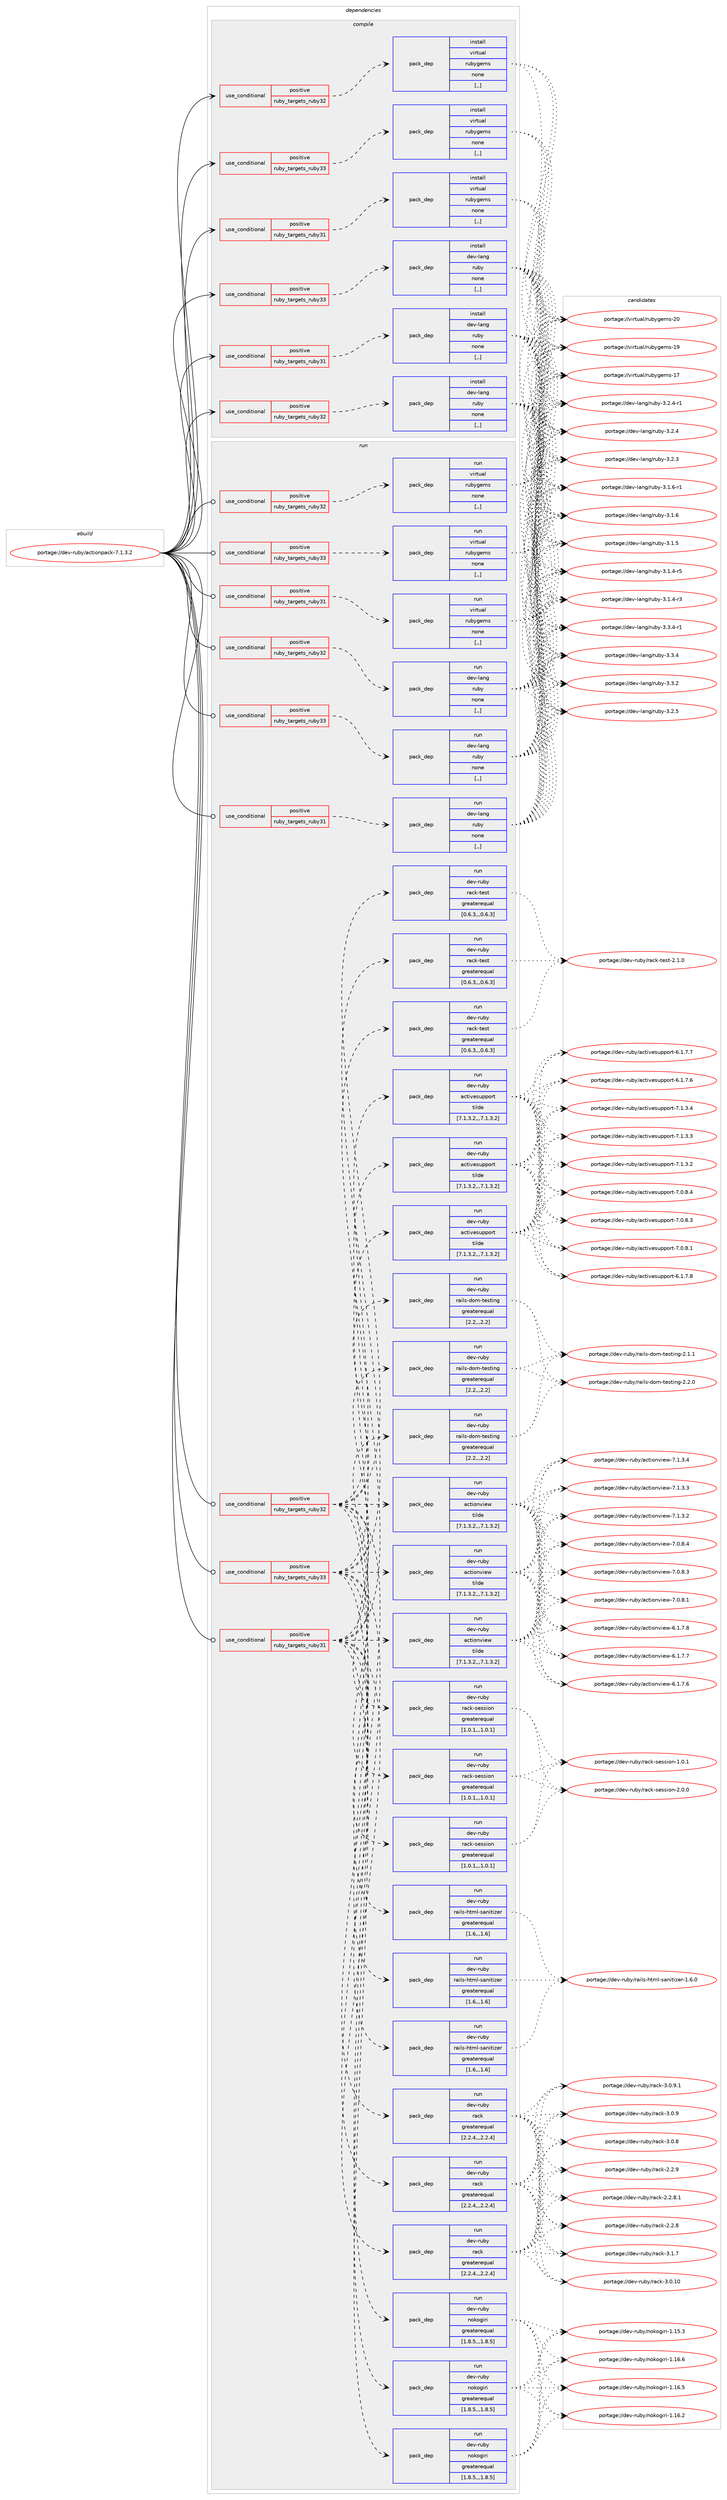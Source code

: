 digraph prolog {

# *************
# Graph options
# *************

newrank=true;
concentrate=true;
compound=true;
graph [rankdir=LR,fontname=Helvetica,fontsize=10,ranksep=1.5];#, ranksep=2.5, nodesep=0.2];
edge  [arrowhead=vee];
node  [fontname=Helvetica,fontsize=10];

# **********
# The ebuild
# **********

subgraph cluster_leftcol {
color=gray;
label=<<i>ebuild</i>>;
id [label="portage://dev-ruby/actionpack-7.1.3.2", color=red, width=4, href="../dev-ruby/actionpack-7.1.3.2.svg"];
}

# ****************
# The dependencies
# ****************

subgraph cluster_midcol {
color=gray;
label=<<i>dependencies</i>>;
subgraph cluster_compile {
fillcolor="#eeeeee";
style=filled;
label=<<i>compile</i>>;
subgraph cond43126 {
dependency173393 [label=<<TABLE BORDER="0" CELLBORDER="1" CELLSPACING="0" CELLPADDING="4"><TR><TD ROWSPAN="3" CELLPADDING="10">use_conditional</TD></TR><TR><TD>positive</TD></TR><TR><TD>ruby_targets_ruby31</TD></TR></TABLE>>, shape=none, color=red];
subgraph pack128994 {
dependency173394 [label=<<TABLE BORDER="0" CELLBORDER="1" CELLSPACING="0" CELLPADDING="4" WIDTH="220"><TR><TD ROWSPAN="6" CELLPADDING="30">pack_dep</TD></TR><TR><TD WIDTH="110">install</TD></TR><TR><TD>dev-lang</TD></TR><TR><TD>ruby</TD></TR><TR><TD>none</TD></TR><TR><TD>[,,]</TD></TR></TABLE>>, shape=none, color=blue];
}
dependency173393:e -> dependency173394:w [weight=20,style="dashed",arrowhead="vee"];
}
id:e -> dependency173393:w [weight=20,style="solid",arrowhead="vee"];
subgraph cond43127 {
dependency173395 [label=<<TABLE BORDER="0" CELLBORDER="1" CELLSPACING="0" CELLPADDING="4"><TR><TD ROWSPAN="3" CELLPADDING="10">use_conditional</TD></TR><TR><TD>positive</TD></TR><TR><TD>ruby_targets_ruby31</TD></TR></TABLE>>, shape=none, color=red];
subgraph pack128995 {
dependency173396 [label=<<TABLE BORDER="0" CELLBORDER="1" CELLSPACING="0" CELLPADDING="4" WIDTH="220"><TR><TD ROWSPAN="6" CELLPADDING="30">pack_dep</TD></TR><TR><TD WIDTH="110">install</TD></TR><TR><TD>virtual</TD></TR><TR><TD>rubygems</TD></TR><TR><TD>none</TD></TR><TR><TD>[,,]</TD></TR></TABLE>>, shape=none, color=blue];
}
dependency173395:e -> dependency173396:w [weight=20,style="dashed",arrowhead="vee"];
}
id:e -> dependency173395:w [weight=20,style="solid",arrowhead="vee"];
subgraph cond43128 {
dependency173397 [label=<<TABLE BORDER="0" CELLBORDER="1" CELLSPACING="0" CELLPADDING="4"><TR><TD ROWSPAN="3" CELLPADDING="10">use_conditional</TD></TR><TR><TD>positive</TD></TR><TR><TD>ruby_targets_ruby32</TD></TR></TABLE>>, shape=none, color=red];
subgraph pack128996 {
dependency173398 [label=<<TABLE BORDER="0" CELLBORDER="1" CELLSPACING="0" CELLPADDING="4" WIDTH="220"><TR><TD ROWSPAN="6" CELLPADDING="30">pack_dep</TD></TR><TR><TD WIDTH="110">install</TD></TR><TR><TD>dev-lang</TD></TR><TR><TD>ruby</TD></TR><TR><TD>none</TD></TR><TR><TD>[,,]</TD></TR></TABLE>>, shape=none, color=blue];
}
dependency173397:e -> dependency173398:w [weight=20,style="dashed",arrowhead="vee"];
}
id:e -> dependency173397:w [weight=20,style="solid",arrowhead="vee"];
subgraph cond43129 {
dependency173399 [label=<<TABLE BORDER="0" CELLBORDER="1" CELLSPACING="0" CELLPADDING="4"><TR><TD ROWSPAN="3" CELLPADDING="10">use_conditional</TD></TR><TR><TD>positive</TD></TR><TR><TD>ruby_targets_ruby32</TD></TR></TABLE>>, shape=none, color=red];
subgraph pack128997 {
dependency173400 [label=<<TABLE BORDER="0" CELLBORDER="1" CELLSPACING="0" CELLPADDING="4" WIDTH="220"><TR><TD ROWSPAN="6" CELLPADDING="30">pack_dep</TD></TR><TR><TD WIDTH="110">install</TD></TR><TR><TD>virtual</TD></TR><TR><TD>rubygems</TD></TR><TR><TD>none</TD></TR><TR><TD>[,,]</TD></TR></TABLE>>, shape=none, color=blue];
}
dependency173399:e -> dependency173400:w [weight=20,style="dashed",arrowhead="vee"];
}
id:e -> dependency173399:w [weight=20,style="solid",arrowhead="vee"];
subgraph cond43130 {
dependency173401 [label=<<TABLE BORDER="0" CELLBORDER="1" CELLSPACING="0" CELLPADDING="4"><TR><TD ROWSPAN="3" CELLPADDING="10">use_conditional</TD></TR><TR><TD>positive</TD></TR><TR><TD>ruby_targets_ruby33</TD></TR></TABLE>>, shape=none, color=red];
subgraph pack128998 {
dependency173402 [label=<<TABLE BORDER="0" CELLBORDER="1" CELLSPACING="0" CELLPADDING="4" WIDTH="220"><TR><TD ROWSPAN="6" CELLPADDING="30">pack_dep</TD></TR><TR><TD WIDTH="110">install</TD></TR><TR><TD>dev-lang</TD></TR><TR><TD>ruby</TD></TR><TR><TD>none</TD></TR><TR><TD>[,,]</TD></TR></TABLE>>, shape=none, color=blue];
}
dependency173401:e -> dependency173402:w [weight=20,style="dashed",arrowhead="vee"];
}
id:e -> dependency173401:w [weight=20,style="solid",arrowhead="vee"];
subgraph cond43131 {
dependency173403 [label=<<TABLE BORDER="0" CELLBORDER="1" CELLSPACING="0" CELLPADDING="4"><TR><TD ROWSPAN="3" CELLPADDING="10">use_conditional</TD></TR><TR><TD>positive</TD></TR><TR><TD>ruby_targets_ruby33</TD></TR></TABLE>>, shape=none, color=red];
subgraph pack128999 {
dependency173404 [label=<<TABLE BORDER="0" CELLBORDER="1" CELLSPACING="0" CELLPADDING="4" WIDTH="220"><TR><TD ROWSPAN="6" CELLPADDING="30">pack_dep</TD></TR><TR><TD WIDTH="110">install</TD></TR><TR><TD>virtual</TD></TR><TR><TD>rubygems</TD></TR><TR><TD>none</TD></TR><TR><TD>[,,]</TD></TR></TABLE>>, shape=none, color=blue];
}
dependency173403:e -> dependency173404:w [weight=20,style="dashed",arrowhead="vee"];
}
id:e -> dependency173403:w [weight=20,style="solid",arrowhead="vee"];
}
subgraph cluster_compileandrun {
fillcolor="#eeeeee";
style=filled;
label=<<i>compile and run</i>>;
}
subgraph cluster_run {
fillcolor="#eeeeee";
style=filled;
label=<<i>run</i>>;
subgraph cond43132 {
dependency173405 [label=<<TABLE BORDER="0" CELLBORDER="1" CELLSPACING="0" CELLPADDING="4"><TR><TD ROWSPAN="3" CELLPADDING="10">use_conditional</TD></TR><TR><TD>positive</TD></TR><TR><TD>ruby_targets_ruby31</TD></TR></TABLE>>, shape=none, color=red];
subgraph pack129000 {
dependency173406 [label=<<TABLE BORDER="0" CELLBORDER="1" CELLSPACING="0" CELLPADDING="4" WIDTH="220"><TR><TD ROWSPAN="6" CELLPADDING="30">pack_dep</TD></TR><TR><TD WIDTH="110">run</TD></TR><TR><TD>dev-lang</TD></TR><TR><TD>ruby</TD></TR><TR><TD>none</TD></TR><TR><TD>[,,]</TD></TR></TABLE>>, shape=none, color=blue];
}
dependency173405:e -> dependency173406:w [weight=20,style="dashed",arrowhead="vee"];
}
id:e -> dependency173405:w [weight=20,style="solid",arrowhead="odot"];
subgraph cond43133 {
dependency173407 [label=<<TABLE BORDER="0" CELLBORDER="1" CELLSPACING="0" CELLPADDING="4"><TR><TD ROWSPAN="3" CELLPADDING="10">use_conditional</TD></TR><TR><TD>positive</TD></TR><TR><TD>ruby_targets_ruby31</TD></TR></TABLE>>, shape=none, color=red];
subgraph pack129001 {
dependency173408 [label=<<TABLE BORDER="0" CELLBORDER="1" CELLSPACING="0" CELLPADDING="4" WIDTH="220"><TR><TD ROWSPAN="6" CELLPADDING="30">pack_dep</TD></TR><TR><TD WIDTH="110">run</TD></TR><TR><TD>dev-ruby</TD></TR><TR><TD>actionview</TD></TR><TR><TD>tilde</TD></TR><TR><TD>[7.1.3.2,,,7.1.3.2]</TD></TR></TABLE>>, shape=none, color=blue];
}
dependency173407:e -> dependency173408:w [weight=20,style="dashed",arrowhead="vee"];
subgraph pack129002 {
dependency173409 [label=<<TABLE BORDER="0" CELLBORDER="1" CELLSPACING="0" CELLPADDING="4" WIDTH="220"><TR><TD ROWSPAN="6" CELLPADDING="30">pack_dep</TD></TR><TR><TD WIDTH="110">run</TD></TR><TR><TD>dev-ruby</TD></TR><TR><TD>activesupport</TD></TR><TR><TD>tilde</TD></TR><TR><TD>[7.1.3.2,,,7.1.3.2]</TD></TR></TABLE>>, shape=none, color=blue];
}
dependency173407:e -> dependency173409:w [weight=20,style="dashed",arrowhead="vee"];
subgraph pack129003 {
dependency173410 [label=<<TABLE BORDER="0" CELLBORDER="1" CELLSPACING="0" CELLPADDING="4" WIDTH="220"><TR><TD ROWSPAN="6" CELLPADDING="30">pack_dep</TD></TR><TR><TD WIDTH="110">run</TD></TR><TR><TD>dev-ruby</TD></TR><TR><TD>nokogiri</TD></TR><TR><TD>greaterequal</TD></TR><TR><TD>[1.8.5,,,1.8.5]</TD></TR></TABLE>>, shape=none, color=blue];
}
dependency173407:e -> dependency173410:w [weight=20,style="dashed",arrowhead="vee"];
subgraph pack129004 {
dependency173411 [label=<<TABLE BORDER="0" CELLBORDER="1" CELLSPACING="0" CELLPADDING="4" WIDTH="220"><TR><TD ROWSPAN="6" CELLPADDING="30">pack_dep</TD></TR><TR><TD WIDTH="110">run</TD></TR><TR><TD>dev-ruby</TD></TR><TR><TD>rack</TD></TR><TR><TD>greaterequal</TD></TR><TR><TD>[2.2.4,,,2.2.4]</TD></TR></TABLE>>, shape=none, color=blue];
}
dependency173407:e -> dependency173411:w [weight=20,style="dashed",arrowhead="vee"];
subgraph pack129005 {
dependency173412 [label=<<TABLE BORDER="0" CELLBORDER="1" CELLSPACING="0" CELLPADDING="4" WIDTH="220"><TR><TD ROWSPAN="6" CELLPADDING="30">pack_dep</TD></TR><TR><TD WIDTH="110">run</TD></TR><TR><TD>dev-ruby</TD></TR><TR><TD>rack-session</TD></TR><TR><TD>greaterequal</TD></TR><TR><TD>[1.0.1,,,1.0.1]</TD></TR></TABLE>>, shape=none, color=blue];
}
dependency173407:e -> dependency173412:w [weight=20,style="dashed",arrowhead="vee"];
subgraph pack129006 {
dependency173413 [label=<<TABLE BORDER="0" CELLBORDER="1" CELLSPACING="0" CELLPADDING="4" WIDTH="220"><TR><TD ROWSPAN="6" CELLPADDING="30">pack_dep</TD></TR><TR><TD WIDTH="110">run</TD></TR><TR><TD>dev-ruby</TD></TR><TR><TD>rack-test</TD></TR><TR><TD>greaterequal</TD></TR><TR><TD>[0.6.3,,,0.6.3]</TD></TR></TABLE>>, shape=none, color=blue];
}
dependency173407:e -> dependency173413:w [weight=20,style="dashed",arrowhead="vee"];
subgraph pack129007 {
dependency173414 [label=<<TABLE BORDER="0" CELLBORDER="1" CELLSPACING="0" CELLPADDING="4" WIDTH="220"><TR><TD ROWSPAN="6" CELLPADDING="30">pack_dep</TD></TR><TR><TD WIDTH="110">run</TD></TR><TR><TD>dev-ruby</TD></TR><TR><TD>rails-dom-testing</TD></TR><TR><TD>greaterequal</TD></TR><TR><TD>[2.2,,,2.2]</TD></TR></TABLE>>, shape=none, color=blue];
}
dependency173407:e -> dependency173414:w [weight=20,style="dashed",arrowhead="vee"];
subgraph pack129008 {
dependency173415 [label=<<TABLE BORDER="0" CELLBORDER="1" CELLSPACING="0" CELLPADDING="4" WIDTH="220"><TR><TD ROWSPAN="6" CELLPADDING="30">pack_dep</TD></TR><TR><TD WIDTH="110">run</TD></TR><TR><TD>dev-ruby</TD></TR><TR><TD>rails-html-sanitizer</TD></TR><TR><TD>greaterequal</TD></TR><TR><TD>[1.6,,,1.6]</TD></TR></TABLE>>, shape=none, color=blue];
}
dependency173407:e -> dependency173415:w [weight=20,style="dashed",arrowhead="vee"];
}
id:e -> dependency173407:w [weight=20,style="solid",arrowhead="odot"];
subgraph cond43134 {
dependency173416 [label=<<TABLE BORDER="0" CELLBORDER="1" CELLSPACING="0" CELLPADDING="4"><TR><TD ROWSPAN="3" CELLPADDING="10">use_conditional</TD></TR><TR><TD>positive</TD></TR><TR><TD>ruby_targets_ruby31</TD></TR></TABLE>>, shape=none, color=red];
subgraph pack129009 {
dependency173417 [label=<<TABLE BORDER="0" CELLBORDER="1" CELLSPACING="0" CELLPADDING="4" WIDTH="220"><TR><TD ROWSPAN="6" CELLPADDING="30">pack_dep</TD></TR><TR><TD WIDTH="110">run</TD></TR><TR><TD>virtual</TD></TR><TR><TD>rubygems</TD></TR><TR><TD>none</TD></TR><TR><TD>[,,]</TD></TR></TABLE>>, shape=none, color=blue];
}
dependency173416:e -> dependency173417:w [weight=20,style="dashed",arrowhead="vee"];
}
id:e -> dependency173416:w [weight=20,style="solid",arrowhead="odot"];
subgraph cond43135 {
dependency173418 [label=<<TABLE BORDER="0" CELLBORDER="1" CELLSPACING="0" CELLPADDING="4"><TR><TD ROWSPAN="3" CELLPADDING="10">use_conditional</TD></TR><TR><TD>positive</TD></TR><TR><TD>ruby_targets_ruby32</TD></TR></TABLE>>, shape=none, color=red];
subgraph pack129010 {
dependency173419 [label=<<TABLE BORDER="0" CELLBORDER="1" CELLSPACING="0" CELLPADDING="4" WIDTH="220"><TR><TD ROWSPAN="6" CELLPADDING="30">pack_dep</TD></TR><TR><TD WIDTH="110">run</TD></TR><TR><TD>dev-lang</TD></TR><TR><TD>ruby</TD></TR><TR><TD>none</TD></TR><TR><TD>[,,]</TD></TR></TABLE>>, shape=none, color=blue];
}
dependency173418:e -> dependency173419:w [weight=20,style="dashed",arrowhead="vee"];
}
id:e -> dependency173418:w [weight=20,style="solid",arrowhead="odot"];
subgraph cond43136 {
dependency173420 [label=<<TABLE BORDER="0" CELLBORDER="1" CELLSPACING="0" CELLPADDING="4"><TR><TD ROWSPAN="3" CELLPADDING="10">use_conditional</TD></TR><TR><TD>positive</TD></TR><TR><TD>ruby_targets_ruby32</TD></TR></TABLE>>, shape=none, color=red];
subgraph pack129011 {
dependency173421 [label=<<TABLE BORDER="0" CELLBORDER="1" CELLSPACING="0" CELLPADDING="4" WIDTH="220"><TR><TD ROWSPAN="6" CELLPADDING="30">pack_dep</TD></TR><TR><TD WIDTH="110">run</TD></TR><TR><TD>dev-ruby</TD></TR><TR><TD>actionview</TD></TR><TR><TD>tilde</TD></TR><TR><TD>[7.1.3.2,,,7.1.3.2]</TD></TR></TABLE>>, shape=none, color=blue];
}
dependency173420:e -> dependency173421:w [weight=20,style="dashed",arrowhead="vee"];
subgraph pack129012 {
dependency173422 [label=<<TABLE BORDER="0" CELLBORDER="1" CELLSPACING="0" CELLPADDING="4" WIDTH="220"><TR><TD ROWSPAN="6" CELLPADDING="30">pack_dep</TD></TR><TR><TD WIDTH="110">run</TD></TR><TR><TD>dev-ruby</TD></TR><TR><TD>activesupport</TD></TR><TR><TD>tilde</TD></TR><TR><TD>[7.1.3.2,,,7.1.3.2]</TD></TR></TABLE>>, shape=none, color=blue];
}
dependency173420:e -> dependency173422:w [weight=20,style="dashed",arrowhead="vee"];
subgraph pack129013 {
dependency173423 [label=<<TABLE BORDER="0" CELLBORDER="1" CELLSPACING="0" CELLPADDING="4" WIDTH="220"><TR><TD ROWSPAN="6" CELLPADDING="30">pack_dep</TD></TR><TR><TD WIDTH="110">run</TD></TR><TR><TD>dev-ruby</TD></TR><TR><TD>nokogiri</TD></TR><TR><TD>greaterequal</TD></TR><TR><TD>[1.8.5,,,1.8.5]</TD></TR></TABLE>>, shape=none, color=blue];
}
dependency173420:e -> dependency173423:w [weight=20,style="dashed",arrowhead="vee"];
subgraph pack129014 {
dependency173424 [label=<<TABLE BORDER="0" CELLBORDER="1" CELLSPACING="0" CELLPADDING="4" WIDTH="220"><TR><TD ROWSPAN="6" CELLPADDING="30">pack_dep</TD></TR><TR><TD WIDTH="110">run</TD></TR><TR><TD>dev-ruby</TD></TR><TR><TD>rack</TD></TR><TR><TD>greaterequal</TD></TR><TR><TD>[2.2.4,,,2.2.4]</TD></TR></TABLE>>, shape=none, color=blue];
}
dependency173420:e -> dependency173424:w [weight=20,style="dashed",arrowhead="vee"];
subgraph pack129015 {
dependency173425 [label=<<TABLE BORDER="0" CELLBORDER="1" CELLSPACING="0" CELLPADDING="4" WIDTH="220"><TR><TD ROWSPAN="6" CELLPADDING="30">pack_dep</TD></TR><TR><TD WIDTH="110">run</TD></TR><TR><TD>dev-ruby</TD></TR><TR><TD>rack-session</TD></TR><TR><TD>greaterequal</TD></TR><TR><TD>[1.0.1,,,1.0.1]</TD></TR></TABLE>>, shape=none, color=blue];
}
dependency173420:e -> dependency173425:w [weight=20,style="dashed",arrowhead="vee"];
subgraph pack129016 {
dependency173426 [label=<<TABLE BORDER="0" CELLBORDER="1" CELLSPACING="0" CELLPADDING="4" WIDTH="220"><TR><TD ROWSPAN="6" CELLPADDING="30">pack_dep</TD></TR><TR><TD WIDTH="110">run</TD></TR><TR><TD>dev-ruby</TD></TR><TR><TD>rack-test</TD></TR><TR><TD>greaterequal</TD></TR><TR><TD>[0.6.3,,,0.6.3]</TD></TR></TABLE>>, shape=none, color=blue];
}
dependency173420:e -> dependency173426:w [weight=20,style="dashed",arrowhead="vee"];
subgraph pack129017 {
dependency173427 [label=<<TABLE BORDER="0" CELLBORDER="1" CELLSPACING="0" CELLPADDING="4" WIDTH="220"><TR><TD ROWSPAN="6" CELLPADDING="30">pack_dep</TD></TR><TR><TD WIDTH="110">run</TD></TR><TR><TD>dev-ruby</TD></TR><TR><TD>rails-dom-testing</TD></TR><TR><TD>greaterequal</TD></TR><TR><TD>[2.2,,,2.2]</TD></TR></TABLE>>, shape=none, color=blue];
}
dependency173420:e -> dependency173427:w [weight=20,style="dashed",arrowhead="vee"];
subgraph pack129018 {
dependency173428 [label=<<TABLE BORDER="0" CELLBORDER="1" CELLSPACING="0" CELLPADDING="4" WIDTH="220"><TR><TD ROWSPAN="6" CELLPADDING="30">pack_dep</TD></TR><TR><TD WIDTH="110">run</TD></TR><TR><TD>dev-ruby</TD></TR><TR><TD>rails-html-sanitizer</TD></TR><TR><TD>greaterequal</TD></TR><TR><TD>[1.6,,,1.6]</TD></TR></TABLE>>, shape=none, color=blue];
}
dependency173420:e -> dependency173428:w [weight=20,style="dashed",arrowhead="vee"];
}
id:e -> dependency173420:w [weight=20,style="solid",arrowhead="odot"];
subgraph cond43137 {
dependency173429 [label=<<TABLE BORDER="0" CELLBORDER="1" CELLSPACING="0" CELLPADDING="4"><TR><TD ROWSPAN="3" CELLPADDING="10">use_conditional</TD></TR><TR><TD>positive</TD></TR><TR><TD>ruby_targets_ruby32</TD></TR></TABLE>>, shape=none, color=red];
subgraph pack129019 {
dependency173430 [label=<<TABLE BORDER="0" CELLBORDER="1" CELLSPACING="0" CELLPADDING="4" WIDTH="220"><TR><TD ROWSPAN="6" CELLPADDING="30">pack_dep</TD></TR><TR><TD WIDTH="110">run</TD></TR><TR><TD>virtual</TD></TR><TR><TD>rubygems</TD></TR><TR><TD>none</TD></TR><TR><TD>[,,]</TD></TR></TABLE>>, shape=none, color=blue];
}
dependency173429:e -> dependency173430:w [weight=20,style="dashed",arrowhead="vee"];
}
id:e -> dependency173429:w [weight=20,style="solid",arrowhead="odot"];
subgraph cond43138 {
dependency173431 [label=<<TABLE BORDER="0" CELLBORDER="1" CELLSPACING="0" CELLPADDING="4"><TR><TD ROWSPAN="3" CELLPADDING="10">use_conditional</TD></TR><TR><TD>positive</TD></TR><TR><TD>ruby_targets_ruby33</TD></TR></TABLE>>, shape=none, color=red];
subgraph pack129020 {
dependency173432 [label=<<TABLE BORDER="0" CELLBORDER="1" CELLSPACING="0" CELLPADDING="4" WIDTH="220"><TR><TD ROWSPAN="6" CELLPADDING="30">pack_dep</TD></TR><TR><TD WIDTH="110">run</TD></TR><TR><TD>dev-lang</TD></TR><TR><TD>ruby</TD></TR><TR><TD>none</TD></TR><TR><TD>[,,]</TD></TR></TABLE>>, shape=none, color=blue];
}
dependency173431:e -> dependency173432:w [weight=20,style="dashed",arrowhead="vee"];
}
id:e -> dependency173431:w [weight=20,style="solid",arrowhead="odot"];
subgraph cond43139 {
dependency173433 [label=<<TABLE BORDER="0" CELLBORDER="1" CELLSPACING="0" CELLPADDING="4"><TR><TD ROWSPAN="3" CELLPADDING="10">use_conditional</TD></TR><TR><TD>positive</TD></TR><TR><TD>ruby_targets_ruby33</TD></TR></TABLE>>, shape=none, color=red];
subgraph pack129021 {
dependency173434 [label=<<TABLE BORDER="0" CELLBORDER="1" CELLSPACING="0" CELLPADDING="4" WIDTH="220"><TR><TD ROWSPAN="6" CELLPADDING="30">pack_dep</TD></TR><TR><TD WIDTH="110">run</TD></TR><TR><TD>dev-ruby</TD></TR><TR><TD>actionview</TD></TR><TR><TD>tilde</TD></TR><TR><TD>[7.1.3.2,,,7.1.3.2]</TD></TR></TABLE>>, shape=none, color=blue];
}
dependency173433:e -> dependency173434:w [weight=20,style="dashed",arrowhead="vee"];
subgraph pack129022 {
dependency173435 [label=<<TABLE BORDER="0" CELLBORDER="1" CELLSPACING="0" CELLPADDING="4" WIDTH="220"><TR><TD ROWSPAN="6" CELLPADDING="30">pack_dep</TD></TR><TR><TD WIDTH="110">run</TD></TR><TR><TD>dev-ruby</TD></TR><TR><TD>activesupport</TD></TR><TR><TD>tilde</TD></TR><TR><TD>[7.1.3.2,,,7.1.3.2]</TD></TR></TABLE>>, shape=none, color=blue];
}
dependency173433:e -> dependency173435:w [weight=20,style="dashed",arrowhead="vee"];
subgraph pack129023 {
dependency173436 [label=<<TABLE BORDER="0" CELLBORDER="1" CELLSPACING="0" CELLPADDING="4" WIDTH="220"><TR><TD ROWSPAN="6" CELLPADDING="30">pack_dep</TD></TR><TR><TD WIDTH="110">run</TD></TR><TR><TD>dev-ruby</TD></TR><TR><TD>nokogiri</TD></TR><TR><TD>greaterequal</TD></TR><TR><TD>[1.8.5,,,1.8.5]</TD></TR></TABLE>>, shape=none, color=blue];
}
dependency173433:e -> dependency173436:w [weight=20,style="dashed",arrowhead="vee"];
subgraph pack129024 {
dependency173437 [label=<<TABLE BORDER="0" CELLBORDER="1" CELLSPACING="0" CELLPADDING="4" WIDTH="220"><TR><TD ROWSPAN="6" CELLPADDING="30">pack_dep</TD></TR><TR><TD WIDTH="110">run</TD></TR><TR><TD>dev-ruby</TD></TR><TR><TD>rack</TD></TR><TR><TD>greaterequal</TD></TR><TR><TD>[2.2.4,,,2.2.4]</TD></TR></TABLE>>, shape=none, color=blue];
}
dependency173433:e -> dependency173437:w [weight=20,style="dashed",arrowhead="vee"];
subgraph pack129025 {
dependency173438 [label=<<TABLE BORDER="0" CELLBORDER="1" CELLSPACING="0" CELLPADDING="4" WIDTH="220"><TR><TD ROWSPAN="6" CELLPADDING="30">pack_dep</TD></TR><TR><TD WIDTH="110">run</TD></TR><TR><TD>dev-ruby</TD></TR><TR><TD>rack-session</TD></TR><TR><TD>greaterequal</TD></TR><TR><TD>[1.0.1,,,1.0.1]</TD></TR></TABLE>>, shape=none, color=blue];
}
dependency173433:e -> dependency173438:w [weight=20,style="dashed",arrowhead="vee"];
subgraph pack129026 {
dependency173439 [label=<<TABLE BORDER="0" CELLBORDER="1" CELLSPACING="0" CELLPADDING="4" WIDTH="220"><TR><TD ROWSPAN="6" CELLPADDING="30">pack_dep</TD></TR><TR><TD WIDTH="110">run</TD></TR><TR><TD>dev-ruby</TD></TR><TR><TD>rack-test</TD></TR><TR><TD>greaterequal</TD></TR><TR><TD>[0.6.3,,,0.6.3]</TD></TR></TABLE>>, shape=none, color=blue];
}
dependency173433:e -> dependency173439:w [weight=20,style="dashed",arrowhead="vee"];
subgraph pack129027 {
dependency173440 [label=<<TABLE BORDER="0" CELLBORDER="1" CELLSPACING="0" CELLPADDING="4" WIDTH="220"><TR><TD ROWSPAN="6" CELLPADDING="30">pack_dep</TD></TR><TR><TD WIDTH="110">run</TD></TR><TR><TD>dev-ruby</TD></TR><TR><TD>rails-dom-testing</TD></TR><TR><TD>greaterequal</TD></TR><TR><TD>[2.2,,,2.2]</TD></TR></TABLE>>, shape=none, color=blue];
}
dependency173433:e -> dependency173440:w [weight=20,style="dashed",arrowhead="vee"];
subgraph pack129028 {
dependency173441 [label=<<TABLE BORDER="0" CELLBORDER="1" CELLSPACING="0" CELLPADDING="4" WIDTH="220"><TR><TD ROWSPAN="6" CELLPADDING="30">pack_dep</TD></TR><TR><TD WIDTH="110">run</TD></TR><TR><TD>dev-ruby</TD></TR><TR><TD>rails-html-sanitizer</TD></TR><TR><TD>greaterequal</TD></TR><TR><TD>[1.6,,,1.6]</TD></TR></TABLE>>, shape=none, color=blue];
}
dependency173433:e -> dependency173441:w [weight=20,style="dashed",arrowhead="vee"];
}
id:e -> dependency173433:w [weight=20,style="solid",arrowhead="odot"];
subgraph cond43140 {
dependency173442 [label=<<TABLE BORDER="0" CELLBORDER="1" CELLSPACING="0" CELLPADDING="4"><TR><TD ROWSPAN="3" CELLPADDING="10">use_conditional</TD></TR><TR><TD>positive</TD></TR><TR><TD>ruby_targets_ruby33</TD></TR></TABLE>>, shape=none, color=red];
subgraph pack129029 {
dependency173443 [label=<<TABLE BORDER="0" CELLBORDER="1" CELLSPACING="0" CELLPADDING="4" WIDTH="220"><TR><TD ROWSPAN="6" CELLPADDING="30">pack_dep</TD></TR><TR><TD WIDTH="110">run</TD></TR><TR><TD>virtual</TD></TR><TR><TD>rubygems</TD></TR><TR><TD>none</TD></TR><TR><TD>[,,]</TD></TR></TABLE>>, shape=none, color=blue];
}
dependency173442:e -> dependency173443:w [weight=20,style="dashed",arrowhead="vee"];
}
id:e -> dependency173442:w [weight=20,style="solid",arrowhead="odot"];
}
}

# **************
# The candidates
# **************

subgraph cluster_choices {
rank=same;
color=gray;
label=<<i>candidates</i>>;

subgraph choice128994 {
color=black;
nodesep=1;
choice100101118451089711010347114117981214551465146524511449 [label="portage://dev-lang/ruby-3.3.4-r1", color=red, width=4,href="../dev-lang/ruby-3.3.4-r1.svg"];
choice10010111845108971101034711411798121455146514652 [label="portage://dev-lang/ruby-3.3.4", color=red, width=4,href="../dev-lang/ruby-3.3.4.svg"];
choice10010111845108971101034711411798121455146514650 [label="portage://dev-lang/ruby-3.3.2", color=red, width=4,href="../dev-lang/ruby-3.3.2.svg"];
choice10010111845108971101034711411798121455146504653 [label="portage://dev-lang/ruby-3.2.5", color=red, width=4,href="../dev-lang/ruby-3.2.5.svg"];
choice100101118451089711010347114117981214551465046524511449 [label="portage://dev-lang/ruby-3.2.4-r1", color=red, width=4,href="../dev-lang/ruby-3.2.4-r1.svg"];
choice10010111845108971101034711411798121455146504652 [label="portage://dev-lang/ruby-3.2.4", color=red, width=4,href="../dev-lang/ruby-3.2.4.svg"];
choice10010111845108971101034711411798121455146504651 [label="portage://dev-lang/ruby-3.2.3", color=red, width=4,href="../dev-lang/ruby-3.2.3.svg"];
choice100101118451089711010347114117981214551464946544511449 [label="portage://dev-lang/ruby-3.1.6-r1", color=red, width=4,href="../dev-lang/ruby-3.1.6-r1.svg"];
choice10010111845108971101034711411798121455146494654 [label="portage://dev-lang/ruby-3.1.6", color=red, width=4,href="../dev-lang/ruby-3.1.6.svg"];
choice10010111845108971101034711411798121455146494653 [label="portage://dev-lang/ruby-3.1.5", color=red, width=4,href="../dev-lang/ruby-3.1.5.svg"];
choice100101118451089711010347114117981214551464946524511453 [label="portage://dev-lang/ruby-3.1.4-r5", color=red, width=4,href="../dev-lang/ruby-3.1.4-r5.svg"];
choice100101118451089711010347114117981214551464946524511451 [label="portage://dev-lang/ruby-3.1.4-r3", color=red, width=4,href="../dev-lang/ruby-3.1.4-r3.svg"];
dependency173394:e -> choice100101118451089711010347114117981214551465146524511449:w [style=dotted,weight="100"];
dependency173394:e -> choice10010111845108971101034711411798121455146514652:w [style=dotted,weight="100"];
dependency173394:e -> choice10010111845108971101034711411798121455146514650:w [style=dotted,weight="100"];
dependency173394:e -> choice10010111845108971101034711411798121455146504653:w [style=dotted,weight="100"];
dependency173394:e -> choice100101118451089711010347114117981214551465046524511449:w [style=dotted,weight="100"];
dependency173394:e -> choice10010111845108971101034711411798121455146504652:w [style=dotted,weight="100"];
dependency173394:e -> choice10010111845108971101034711411798121455146504651:w [style=dotted,weight="100"];
dependency173394:e -> choice100101118451089711010347114117981214551464946544511449:w [style=dotted,weight="100"];
dependency173394:e -> choice10010111845108971101034711411798121455146494654:w [style=dotted,weight="100"];
dependency173394:e -> choice10010111845108971101034711411798121455146494653:w [style=dotted,weight="100"];
dependency173394:e -> choice100101118451089711010347114117981214551464946524511453:w [style=dotted,weight="100"];
dependency173394:e -> choice100101118451089711010347114117981214551464946524511451:w [style=dotted,weight="100"];
}
subgraph choice128995 {
color=black;
nodesep=1;
choice118105114116117971084711411798121103101109115455048 [label="portage://virtual/rubygems-20", color=red, width=4,href="../virtual/rubygems-20.svg"];
choice118105114116117971084711411798121103101109115454957 [label="portage://virtual/rubygems-19", color=red, width=4,href="../virtual/rubygems-19.svg"];
choice118105114116117971084711411798121103101109115454955 [label="portage://virtual/rubygems-17", color=red, width=4,href="../virtual/rubygems-17.svg"];
dependency173396:e -> choice118105114116117971084711411798121103101109115455048:w [style=dotted,weight="100"];
dependency173396:e -> choice118105114116117971084711411798121103101109115454957:w [style=dotted,weight="100"];
dependency173396:e -> choice118105114116117971084711411798121103101109115454955:w [style=dotted,weight="100"];
}
subgraph choice128996 {
color=black;
nodesep=1;
choice100101118451089711010347114117981214551465146524511449 [label="portage://dev-lang/ruby-3.3.4-r1", color=red, width=4,href="../dev-lang/ruby-3.3.4-r1.svg"];
choice10010111845108971101034711411798121455146514652 [label="portage://dev-lang/ruby-3.3.4", color=red, width=4,href="../dev-lang/ruby-3.3.4.svg"];
choice10010111845108971101034711411798121455146514650 [label="portage://dev-lang/ruby-3.3.2", color=red, width=4,href="../dev-lang/ruby-3.3.2.svg"];
choice10010111845108971101034711411798121455146504653 [label="portage://dev-lang/ruby-3.2.5", color=red, width=4,href="../dev-lang/ruby-3.2.5.svg"];
choice100101118451089711010347114117981214551465046524511449 [label="portage://dev-lang/ruby-3.2.4-r1", color=red, width=4,href="../dev-lang/ruby-3.2.4-r1.svg"];
choice10010111845108971101034711411798121455146504652 [label="portage://dev-lang/ruby-3.2.4", color=red, width=4,href="../dev-lang/ruby-3.2.4.svg"];
choice10010111845108971101034711411798121455146504651 [label="portage://dev-lang/ruby-3.2.3", color=red, width=4,href="../dev-lang/ruby-3.2.3.svg"];
choice100101118451089711010347114117981214551464946544511449 [label="portage://dev-lang/ruby-3.1.6-r1", color=red, width=4,href="../dev-lang/ruby-3.1.6-r1.svg"];
choice10010111845108971101034711411798121455146494654 [label="portage://dev-lang/ruby-3.1.6", color=red, width=4,href="../dev-lang/ruby-3.1.6.svg"];
choice10010111845108971101034711411798121455146494653 [label="portage://dev-lang/ruby-3.1.5", color=red, width=4,href="../dev-lang/ruby-3.1.5.svg"];
choice100101118451089711010347114117981214551464946524511453 [label="portage://dev-lang/ruby-3.1.4-r5", color=red, width=4,href="../dev-lang/ruby-3.1.4-r5.svg"];
choice100101118451089711010347114117981214551464946524511451 [label="portage://dev-lang/ruby-3.1.4-r3", color=red, width=4,href="../dev-lang/ruby-3.1.4-r3.svg"];
dependency173398:e -> choice100101118451089711010347114117981214551465146524511449:w [style=dotted,weight="100"];
dependency173398:e -> choice10010111845108971101034711411798121455146514652:w [style=dotted,weight="100"];
dependency173398:e -> choice10010111845108971101034711411798121455146514650:w [style=dotted,weight="100"];
dependency173398:e -> choice10010111845108971101034711411798121455146504653:w [style=dotted,weight="100"];
dependency173398:e -> choice100101118451089711010347114117981214551465046524511449:w [style=dotted,weight="100"];
dependency173398:e -> choice10010111845108971101034711411798121455146504652:w [style=dotted,weight="100"];
dependency173398:e -> choice10010111845108971101034711411798121455146504651:w [style=dotted,weight="100"];
dependency173398:e -> choice100101118451089711010347114117981214551464946544511449:w [style=dotted,weight="100"];
dependency173398:e -> choice10010111845108971101034711411798121455146494654:w [style=dotted,weight="100"];
dependency173398:e -> choice10010111845108971101034711411798121455146494653:w [style=dotted,weight="100"];
dependency173398:e -> choice100101118451089711010347114117981214551464946524511453:w [style=dotted,weight="100"];
dependency173398:e -> choice100101118451089711010347114117981214551464946524511451:w [style=dotted,weight="100"];
}
subgraph choice128997 {
color=black;
nodesep=1;
choice118105114116117971084711411798121103101109115455048 [label="portage://virtual/rubygems-20", color=red, width=4,href="../virtual/rubygems-20.svg"];
choice118105114116117971084711411798121103101109115454957 [label="portage://virtual/rubygems-19", color=red, width=4,href="../virtual/rubygems-19.svg"];
choice118105114116117971084711411798121103101109115454955 [label="portage://virtual/rubygems-17", color=red, width=4,href="../virtual/rubygems-17.svg"];
dependency173400:e -> choice118105114116117971084711411798121103101109115455048:w [style=dotted,weight="100"];
dependency173400:e -> choice118105114116117971084711411798121103101109115454957:w [style=dotted,weight="100"];
dependency173400:e -> choice118105114116117971084711411798121103101109115454955:w [style=dotted,weight="100"];
}
subgraph choice128998 {
color=black;
nodesep=1;
choice100101118451089711010347114117981214551465146524511449 [label="portage://dev-lang/ruby-3.3.4-r1", color=red, width=4,href="../dev-lang/ruby-3.3.4-r1.svg"];
choice10010111845108971101034711411798121455146514652 [label="portage://dev-lang/ruby-3.3.4", color=red, width=4,href="../dev-lang/ruby-3.3.4.svg"];
choice10010111845108971101034711411798121455146514650 [label="portage://dev-lang/ruby-3.3.2", color=red, width=4,href="../dev-lang/ruby-3.3.2.svg"];
choice10010111845108971101034711411798121455146504653 [label="portage://dev-lang/ruby-3.2.5", color=red, width=4,href="../dev-lang/ruby-3.2.5.svg"];
choice100101118451089711010347114117981214551465046524511449 [label="portage://dev-lang/ruby-3.2.4-r1", color=red, width=4,href="../dev-lang/ruby-3.2.4-r1.svg"];
choice10010111845108971101034711411798121455146504652 [label="portage://dev-lang/ruby-3.2.4", color=red, width=4,href="../dev-lang/ruby-3.2.4.svg"];
choice10010111845108971101034711411798121455146504651 [label="portage://dev-lang/ruby-3.2.3", color=red, width=4,href="../dev-lang/ruby-3.2.3.svg"];
choice100101118451089711010347114117981214551464946544511449 [label="portage://dev-lang/ruby-3.1.6-r1", color=red, width=4,href="../dev-lang/ruby-3.1.6-r1.svg"];
choice10010111845108971101034711411798121455146494654 [label="portage://dev-lang/ruby-3.1.6", color=red, width=4,href="../dev-lang/ruby-3.1.6.svg"];
choice10010111845108971101034711411798121455146494653 [label="portage://dev-lang/ruby-3.1.5", color=red, width=4,href="../dev-lang/ruby-3.1.5.svg"];
choice100101118451089711010347114117981214551464946524511453 [label="portage://dev-lang/ruby-3.1.4-r5", color=red, width=4,href="../dev-lang/ruby-3.1.4-r5.svg"];
choice100101118451089711010347114117981214551464946524511451 [label="portage://dev-lang/ruby-3.1.4-r3", color=red, width=4,href="../dev-lang/ruby-3.1.4-r3.svg"];
dependency173402:e -> choice100101118451089711010347114117981214551465146524511449:w [style=dotted,weight="100"];
dependency173402:e -> choice10010111845108971101034711411798121455146514652:w [style=dotted,weight="100"];
dependency173402:e -> choice10010111845108971101034711411798121455146514650:w [style=dotted,weight="100"];
dependency173402:e -> choice10010111845108971101034711411798121455146504653:w [style=dotted,weight="100"];
dependency173402:e -> choice100101118451089711010347114117981214551465046524511449:w [style=dotted,weight="100"];
dependency173402:e -> choice10010111845108971101034711411798121455146504652:w [style=dotted,weight="100"];
dependency173402:e -> choice10010111845108971101034711411798121455146504651:w [style=dotted,weight="100"];
dependency173402:e -> choice100101118451089711010347114117981214551464946544511449:w [style=dotted,weight="100"];
dependency173402:e -> choice10010111845108971101034711411798121455146494654:w [style=dotted,weight="100"];
dependency173402:e -> choice10010111845108971101034711411798121455146494653:w [style=dotted,weight="100"];
dependency173402:e -> choice100101118451089711010347114117981214551464946524511453:w [style=dotted,weight="100"];
dependency173402:e -> choice100101118451089711010347114117981214551464946524511451:w [style=dotted,weight="100"];
}
subgraph choice128999 {
color=black;
nodesep=1;
choice118105114116117971084711411798121103101109115455048 [label="portage://virtual/rubygems-20", color=red, width=4,href="../virtual/rubygems-20.svg"];
choice118105114116117971084711411798121103101109115454957 [label="portage://virtual/rubygems-19", color=red, width=4,href="../virtual/rubygems-19.svg"];
choice118105114116117971084711411798121103101109115454955 [label="portage://virtual/rubygems-17", color=red, width=4,href="../virtual/rubygems-17.svg"];
dependency173404:e -> choice118105114116117971084711411798121103101109115455048:w [style=dotted,weight="100"];
dependency173404:e -> choice118105114116117971084711411798121103101109115454957:w [style=dotted,weight="100"];
dependency173404:e -> choice118105114116117971084711411798121103101109115454955:w [style=dotted,weight="100"];
}
subgraph choice129000 {
color=black;
nodesep=1;
choice100101118451089711010347114117981214551465146524511449 [label="portage://dev-lang/ruby-3.3.4-r1", color=red, width=4,href="../dev-lang/ruby-3.3.4-r1.svg"];
choice10010111845108971101034711411798121455146514652 [label="portage://dev-lang/ruby-3.3.4", color=red, width=4,href="../dev-lang/ruby-3.3.4.svg"];
choice10010111845108971101034711411798121455146514650 [label="portage://dev-lang/ruby-3.3.2", color=red, width=4,href="../dev-lang/ruby-3.3.2.svg"];
choice10010111845108971101034711411798121455146504653 [label="portage://dev-lang/ruby-3.2.5", color=red, width=4,href="../dev-lang/ruby-3.2.5.svg"];
choice100101118451089711010347114117981214551465046524511449 [label="portage://dev-lang/ruby-3.2.4-r1", color=red, width=4,href="../dev-lang/ruby-3.2.4-r1.svg"];
choice10010111845108971101034711411798121455146504652 [label="portage://dev-lang/ruby-3.2.4", color=red, width=4,href="../dev-lang/ruby-3.2.4.svg"];
choice10010111845108971101034711411798121455146504651 [label="portage://dev-lang/ruby-3.2.3", color=red, width=4,href="../dev-lang/ruby-3.2.3.svg"];
choice100101118451089711010347114117981214551464946544511449 [label="portage://dev-lang/ruby-3.1.6-r1", color=red, width=4,href="../dev-lang/ruby-3.1.6-r1.svg"];
choice10010111845108971101034711411798121455146494654 [label="portage://dev-lang/ruby-3.1.6", color=red, width=4,href="../dev-lang/ruby-3.1.6.svg"];
choice10010111845108971101034711411798121455146494653 [label="portage://dev-lang/ruby-3.1.5", color=red, width=4,href="../dev-lang/ruby-3.1.5.svg"];
choice100101118451089711010347114117981214551464946524511453 [label="portage://dev-lang/ruby-3.1.4-r5", color=red, width=4,href="../dev-lang/ruby-3.1.4-r5.svg"];
choice100101118451089711010347114117981214551464946524511451 [label="portage://dev-lang/ruby-3.1.4-r3", color=red, width=4,href="../dev-lang/ruby-3.1.4-r3.svg"];
dependency173406:e -> choice100101118451089711010347114117981214551465146524511449:w [style=dotted,weight="100"];
dependency173406:e -> choice10010111845108971101034711411798121455146514652:w [style=dotted,weight="100"];
dependency173406:e -> choice10010111845108971101034711411798121455146514650:w [style=dotted,weight="100"];
dependency173406:e -> choice10010111845108971101034711411798121455146504653:w [style=dotted,weight="100"];
dependency173406:e -> choice100101118451089711010347114117981214551465046524511449:w [style=dotted,weight="100"];
dependency173406:e -> choice10010111845108971101034711411798121455146504652:w [style=dotted,weight="100"];
dependency173406:e -> choice10010111845108971101034711411798121455146504651:w [style=dotted,weight="100"];
dependency173406:e -> choice100101118451089711010347114117981214551464946544511449:w [style=dotted,weight="100"];
dependency173406:e -> choice10010111845108971101034711411798121455146494654:w [style=dotted,weight="100"];
dependency173406:e -> choice10010111845108971101034711411798121455146494653:w [style=dotted,weight="100"];
dependency173406:e -> choice100101118451089711010347114117981214551464946524511453:w [style=dotted,weight="100"];
dependency173406:e -> choice100101118451089711010347114117981214551464946524511451:w [style=dotted,weight="100"];
}
subgraph choice129001 {
color=black;
nodesep=1;
choice10010111845114117981214797991161051111101181051011194555464946514652 [label="portage://dev-ruby/actionview-7.1.3.4", color=red, width=4,href="../dev-ruby/actionview-7.1.3.4.svg"];
choice10010111845114117981214797991161051111101181051011194555464946514651 [label="portage://dev-ruby/actionview-7.1.3.3", color=red, width=4,href="../dev-ruby/actionview-7.1.3.3.svg"];
choice10010111845114117981214797991161051111101181051011194555464946514650 [label="portage://dev-ruby/actionview-7.1.3.2", color=red, width=4,href="../dev-ruby/actionview-7.1.3.2.svg"];
choice10010111845114117981214797991161051111101181051011194555464846564652 [label="portage://dev-ruby/actionview-7.0.8.4", color=red, width=4,href="../dev-ruby/actionview-7.0.8.4.svg"];
choice10010111845114117981214797991161051111101181051011194555464846564651 [label="portage://dev-ruby/actionview-7.0.8.3", color=red, width=4,href="../dev-ruby/actionview-7.0.8.3.svg"];
choice10010111845114117981214797991161051111101181051011194555464846564649 [label="portage://dev-ruby/actionview-7.0.8.1", color=red, width=4,href="../dev-ruby/actionview-7.0.8.1.svg"];
choice10010111845114117981214797991161051111101181051011194554464946554656 [label="portage://dev-ruby/actionview-6.1.7.8", color=red, width=4,href="../dev-ruby/actionview-6.1.7.8.svg"];
choice10010111845114117981214797991161051111101181051011194554464946554655 [label="portage://dev-ruby/actionview-6.1.7.7", color=red, width=4,href="../dev-ruby/actionview-6.1.7.7.svg"];
choice10010111845114117981214797991161051111101181051011194554464946554654 [label="portage://dev-ruby/actionview-6.1.7.6", color=red, width=4,href="../dev-ruby/actionview-6.1.7.6.svg"];
dependency173408:e -> choice10010111845114117981214797991161051111101181051011194555464946514652:w [style=dotted,weight="100"];
dependency173408:e -> choice10010111845114117981214797991161051111101181051011194555464946514651:w [style=dotted,weight="100"];
dependency173408:e -> choice10010111845114117981214797991161051111101181051011194555464946514650:w [style=dotted,weight="100"];
dependency173408:e -> choice10010111845114117981214797991161051111101181051011194555464846564652:w [style=dotted,weight="100"];
dependency173408:e -> choice10010111845114117981214797991161051111101181051011194555464846564651:w [style=dotted,weight="100"];
dependency173408:e -> choice10010111845114117981214797991161051111101181051011194555464846564649:w [style=dotted,weight="100"];
dependency173408:e -> choice10010111845114117981214797991161051111101181051011194554464946554656:w [style=dotted,weight="100"];
dependency173408:e -> choice10010111845114117981214797991161051111101181051011194554464946554655:w [style=dotted,weight="100"];
dependency173408:e -> choice10010111845114117981214797991161051111101181051011194554464946554654:w [style=dotted,weight="100"];
}
subgraph choice129002 {
color=black;
nodesep=1;
choice10010111845114117981214797991161051181011151171121121111141164555464946514652 [label="portage://dev-ruby/activesupport-7.1.3.4", color=red, width=4,href="../dev-ruby/activesupport-7.1.3.4.svg"];
choice10010111845114117981214797991161051181011151171121121111141164555464946514651 [label="portage://dev-ruby/activesupport-7.1.3.3", color=red, width=4,href="../dev-ruby/activesupport-7.1.3.3.svg"];
choice10010111845114117981214797991161051181011151171121121111141164555464946514650 [label="portage://dev-ruby/activesupport-7.1.3.2", color=red, width=4,href="../dev-ruby/activesupport-7.1.3.2.svg"];
choice10010111845114117981214797991161051181011151171121121111141164555464846564652 [label="portage://dev-ruby/activesupport-7.0.8.4", color=red, width=4,href="../dev-ruby/activesupport-7.0.8.4.svg"];
choice10010111845114117981214797991161051181011151171121121111141164555464846564651 [label="portage://dev-ruby/activesupport-7.0.8.3", color=red, width=4,href="../dev-ruby/activesupport-7.0.8.3.svg"];
choice10010111845114117981214797991161051181011151171121121111141164555464846564649 [label="portage://dev-ruby/activesupport-7.0.8.1", color=red, width=4,href="../dev-ruby/activesupport-7.0.8.1.svg"];
choice10010111845114117981214797991161051181011151171121121111141164554464946554656 [label="portage://dev-ruby/activesupport-6.1.7.8", color=red, width=4,href="../dev-ruby/activesupport-6.1.7.8.svg"];
choice10010111845114117981214797991161051181011151171121121111141164554464946554655 [label="portage://dev-ruby/activesupport-6.1.7.7", color=red, width=4,href="../dev-ruby/activesupport-6.1.7.7.svg"];
choice10010111845114117981214797991161051181011151171121121111141164554464946554654 [label="portage://dev-ruby/activesupport-6.1.7.6", color=red, width=4,href="../dev-ruby/activesupport-6.1.7.6.svg"];
dependency173409:e -> choice10010111845114117981214797991161051181011151171121121111141164555464946514652:w [style=dotted,weight="100"];
dependency173409:e -> choice10010111845114117981214797991161051181011151171121121111141164555464946514651:w [style=dotted,weight="100"];
dependency173409:e -> choice10010111845114117981214797991161051181011151171121121111141164555464946514650:w [style=dotted,weight="100"];
dependency173409:e -> choice10010111845114117981214797991161051181011151171121121111141164555464846564652:w [style=dotted,weight="100"];
dependency173409:e -> choice10010111845114117981214797991161051181011151171121121111141164555464846564651:w [style=dotted,weight="100"];
dependency173409:e -> choice10010111845114117981214797991161051181011151171121121111141164555464846564649:w [style=dotted,weight="100"];
dependency173409:e -> choice10010111845114117981214797991161051181011151171121121111141164554464946554656:w [style=dotted,weight="100"];
dependency173409:e -> choice10010111845114117981214797991161051181011151171121121111141164554464946554655:w [style=dotted,weight="100"];
dependency173409:e -> choice10010111845114117981214797991161051181011151171121121111141164554464946554654:w [style=dotted,weight="100"];
}
subgraph choice129003 {
color=black;
nodesep=1;
choice10010111845114117981214711011110711110310511410545494649544654 [label="portage://dev-ruby/nokogiri-1.16.6", color=red, width=4,href="../dev-ruby/nokogiri-1.16.6.svg"];
choice10010111845114117981214711011110711110310511410545494649544653 [label="portage://dev-ruby/nokogiri-1.16.5", color=red, width=4,href="../dev-ruby/nokogiri-1.16.5.svg"];
choice10010111845114117981214711011110711110310511410545494649544650 [label="portage://dev-ruby/nokogiri-1.16.2", color=red, width=4,href="../dev-ruby/nokogiri-1.16.2.svg"];
choice10010111845114117981214711011110711110310511410545494649534651 [label="portage://dev-ruby/nokogiri-1.15.3", color=red, width=4,href="../dev-ruby/nokogiri-1.15.3.svg"];
dependency173410:e -> choice10010111845114117981214711011110711110310511410545494649544654:w [style=dotted,weight="100"];
dependency173410:e -> choice10010111845114117981214711011110711110310511410545494649544653:w [style=dotted,weight="100"];
dependency173410:e -> choice10010111845114117981214711011110711110310511410545494649544650:w [style=dotted,weight="100"];
dependency173410:e -> choice10010111845114117981214711011110711110310511410545494649534651:w [style=dotted,weight="100"];
}
subgraph choice129004 {
color=black;
nodesep=1;
choice1001011184511411798121471149799107455146494655 [label="portage://dev-ruby/rack-3.1.7", color=red, width=4,href="../dev-ruby/rack-3.1.7.svg"];
choice100101118451141179812147114979910745514648464948 [label="portage://dev-ruby/rack-3.0.10", color=red, width=4,href="../dev-ruby/rack-3.0.10.svg"];
choice10010111845114117981214711497991074551464846574649 [label="portage://dev-ruby/rack-3.0.9.1", color=red, width=4,href="../dev-ruby/rack-3.0.9.1.svg"];
choice1001011184511411798121471149799107455146484657 [label="portage://dev-ruby/rack-3.0.9", color=red, width=4,href="../dev-ruby/rack-3.0.9.svg"];
choice1001011184511411798121471149799107455146484656 [label="portage://dev-ruby/rack-3.0.8", color=red, width=4,href="../dev-ruby/rack-3.0.8.svg"];
choice1001011184511411798121471149799107455046504657 [label="portage://dev-ruby/rack-2.2.9", color=red, width=4,href="../dev-ruby/rack-2.2.9.svg"];
choice10010111845114117981214711497991074550465046564649 [label="portage://dev-ruby/rack-2.2.8.1", color=red, width=4,href="../dev-ruby/rack-2.2.8.1.svg"];
choice1001011184511411798121471149799107455046504656 [label="portage://dev-ruby/rack-2.2.8", color=red, width=4,href="../dev-ruby/rack-2.2.8.svg"];
dependency173411:e -> choice1001011184511411798121471149799107455146494655:w [style=dotted,weight="100"];
dependency173411:e -> choice100101118451141179812147114979910745514648464948:w [style=dotted,weight="100"];
dependency173411:e -> choice10010111845114117981214711497991074551464846574649:w [style=dotted,weight="100"];
dependency173411:e -> choice1001011184511411798121471149799107455146484657:w [style=dotted,weight="100"];
dependency173411:e -> choice1001011184511411798121471149799107455146484656:w [style=dotted,weight="100"];
dependency173411:e -> choice1001011184511411798121471149799107455046504657:w [style=dotted,weight="100"];
dependency173411:e -> choice10010111845114117981214711497991074550465046564649:w [style=dotted,weight="100"];
dependency173411:e -> choice1001011184511411798121471149799107455046504656:w [style=dotted,weight="100"];
}
subgraph choice129005 {
color=black;
nodesep=1;
choice100101118451141179812147114979910745115101115115105111110455046484648 [label="portage://dev-ruby/rack-session-2.0.0", color=red, width=4,href="../dev-ruby/rack-session-2.0.0.svg"];
choice100101118451141179812147114979910745115101115115105111110454946484649 [label="portage://dev-ruby/rack-session-1.0.1", color=red, width=4,href="../dev-ruby/rack-session-1.0.1.svg"];
dependency173412:e -> choice100101118451141179812147114979910745115101115115105111110455046484648:w [style=dotted,weight="100"];
dependency173412:e -> choice100101118451141179812147114979910745115101115115105111110454946484649:w [style=dotted,weight="100"];
}
subgraph choice129006 {
color=black;
nodesep=1;
choice100101118451141179812147114979910745116101115116455046494648 [label="portage://dev-ruby/rack-test-2.1.0", color=red, width=4,href="../dev-ruby/rack-test-2.1.0.svg"];
dependency173413:e -> choice100101118451141179812147114979910745116101115116455046494648:w [style=dotted,weight="100"];
}
subgraph choice129007 {
color=black;
nodesep=1;
choice100101118451141179812147114971051081154510011110945116101115116105110103455046504648 [label="portage://dev-ruby/rails-dom-testing-2.2.0", color=red, width=4,href="../dev-ruby/rails-dom-testing-2.2.0.svg"];
choice100101118451141179812147114971051081154510011110945116101115116105110103455046494649 [label="portage://dev-ruby/rails-dom-testing-2.1.1", color=red, width=4,href="../dev-ruby/rails-dom-testing-2.1.1.svg"];
dependency173414:e -> choice100101118451141179812147114971051081154510011110945116101115116105110103455046504648:w [style=dotted,weight="100"];
dependency173414:e -> choice100101118451141179812147114971051081154510011110945116101115116105110103455046494649:w [style=dotted,weight="100"];
}
subgraph choice129008 {
color=black;
nodesep=1;
choice10010111845114117981214711497105108115451041161091084511597110105116105122101114454946544648 [label="portage://dev-ruby/rails-html-sanitizer-1.6.0", color=red, width=4,href="../dev-ruby/rails-html-sanitizer-1.6.0.svg"];
dependency173415:e -> choice10010111845114117981214711497105108115451041161091084511597110105116105122101114454946544648:w [style=dotted,weight="100"];
}
subgraph choice129009 {
color=black;
nodesep=1;
choice118105114116117971084711411798121103101109115455048 [label="portage://virtual/rubygems-20", color=red, width=4,href="../virtual/rubygems-20.svg"];
choice118105114116117971084711411798121103101109115454957 [label="portage://virtual/rubygems-19", color=red, width=4,href="../virtual/rubygems-19.svg"];
choice118105114116117971084711411798121103101109115454955 [label="portage://virtual/rubygems-17", color=red, width=4,href="../virtual/rubygems-17.svg"];
dependency173417:e -> choice118105114116117971084711411798121103101109115455048:w [style=dotted,weight="100"];
dependency173417:e -> choice118105114116117971084711411798121103101109115454957:w [style=dotted,weight="100"];
dependency173417:e -> choice118105114116117971084711411798121103101109115454955:w [style=dotted,weight="100"];
}
subgraph choice129010 {
color=black;
nodesep=1;
choice100101118451089711010347114117981214551465146524511449 [label="portage://dev-lang/ruby-3.3.4-r1", color=red, width=4,href="../dev-lang/ruby-3.3.4-r1.svg"];
choice10010111845108971101034711411798121455146514652 [label="portage://dev-lang/ruby-3.3.4", color=red, width=4,href="../dev-lang/ruby-3.3.4.svg"];
choice10010111845108971101034711411798121455146514650 [label="portage://dev-lang/ruby-3.3.2", color=red, width=4,href="../dev-lang/ruby-3.3.2.svg"];
choice10010111845108971101034711411798121455146504653 [label="portage://dev-lang/ruby-3.2.5", color=red, width=4,href="../dev-lang/ruby-3.2.5.svg"];
choice100101118451089711010347114117981214551465046524511449 [label="portage://dev-lang/ruby-3.2.4-r1", color=red, width=4,href="../dev-lang/ruby-3.2.4-r1.svg"];
choice10010111845108971101034711411798121455146504652 [label="portage://dev-lang/ruby-3.2.4", color=red, width=4,href="../dev-lang/ruby-3.2.4.svg"];
choice10010111845108971101034711411798121455146504651 [label="portage://dev-lang/ruby-3.2.3", color=red, width=4,href="../dev-lang/ruby-3.2.3.svg"];
choice100101118451089711010347114117981214551464946544511449 [label="portage://dev-lang/ruby-3.1.6-r1", color=red, width=4,href="../dev-lang/ruby-3.1.6-r1.svg"];
choice10010111845108971101034711411798121455146494654 [label="portage://dev-lang/ruby-3.1.6", color=red, width=4,href="../dev-lang/ruby-3.1.6.svg"];
choice10010111845108971101034711411798121455146494653 [label="portage://dev-lang/ruby-3.1.5", color=red, width=4,href="../dev-lang/ruby-3.1.5.svg"];
choice100101118451089711010347114117981214551464946524511453 [label="portage://dev-lang/ruby-3.1.4-r5", color=red, width=4,href="../dev-lang/ruby-3.1.4-r5.svg"];
choice100101118451089711010347114117981214551464946524511451 [label="portage://dev-lang/ruby-3.1.4-r3", color=red, width=4,href="../dev-lang/ruby-3.1.4-r3.svg"];
dependency173419:e -> choice100101118451089711010347114117981214551465146524511449:w [style=dotted,weight="100"];
dependency173419:e -> choice10010111845108971101034711411798121455146514652:w [style=dotted,weight="100"];
dependency173419:e -> choice10010111845108971101034711411798121455146514650:w [style=dotted,weight="100"];
dependency173419:e -> choice10010111845108971101034711411798121455146504653:w [style=dotted,weight="100"];
dependency173419:e -> choice100101118451089711010347114117981214551465046524511449:w [style=dotted,weight="100"];
dependency173419:e -> choice10010111845108971101034711411798121455146504652:w [style=dotted,weight="100"];
dependency173419:e -> choice10010111845108971101034711411798121455146504651:w [style=dotted,weight="100"];
dependency173419:e -> choice100101118451089711010347114117981214551464946544511449:w [style=dotted,weight="100"];
dependency173419:e -> choice10010111845108971101034711411798121455146494654:w [style=dotted,weight="100"];
dependency173419:e -> choice10010111845108971101034711411798121455146494653:w [style=dotted,weight="100"];
dependency173419:e -> choice100101118451089711010347114117981214551464946524511453:w [style=dotted,weight="100"];
dependency173419:e -> choice100101118451089711010347114117981214551464946524511451:w [style=dotted,weight="100"];
}
subgraph choice129011 {
color=black;
nodesep=1;
choice10010111845114117981214797991161051111101181051011194555464946514652 [label="portage://dev-ruby/actionview-7.1.3.4", color=red, width=4,href="../dev-ruby/actionview-7.1.3.4.svg"];
choice10010111845114117981214797991161051111101181051011194555464946514651 [label="portage://dev-ruby/actionview-7.1.3.3", color=red, width=4,href="../dev-ruby/actionview-7.1.3.3.svg"];
choice10010111845114117981214797991161051111101181051011194555464946514650 [label="portage://dev-ruby/actionview-7.1.3.2", color=red, width=4,href="../dev-ruby/actionview-7.1.3.2.svg"];
choice10010111845114117981214797991161051111101181051011194555464846564652 [label="portage://dev-ruby/actionview-7.0.8.4", color=red, width=4,href="../dev-ruby/actionview-7.0.8.4.svg"];
choice10010111845114117981214797991161051111101181051011194555464846564651 [label="portage://dev-ruby/actionview-7.0.8.3", color=red, width=4,href="../dev-ruby/actionview-7.0.8.3.svg"];
choice10010111845114117981214797991161051111101181051011194555464846564649 [label="portage://dev-ruby/actionview-7.0.8.1", color=red, width=4,href="../dev-ruby/actionview-7.0.8.1.svg"];
choice10010111845114117981214797991161051111101181051011194554464946554656 [label="portage://dev-ruby/actionview-6.1.7.8", color=red, width=4,href="../dev-ruby/actionview-6.1.7.8.svg"];
choice10010111845114117981214797991161051111101181051011194554464946554655 [label="portage://dev-ruby/actionview-6.1.7.7", color=red, width=4,href="../dev-ruby/actionview-6.1.7.7.svg"];
choice10010111845114117981214797991161051111101181051011194554464946554654 [label="portage://dev-ruby/actionview-6.1.7.6", color=red, width=4,href="../dev-ruby/actionview-6.1.7.6.svg"];
dependency173421:e -> choice10010111845114117981214797991161051111101181051011194555464946514652:w [style=dotted,weight="100"];
dependency173421:e -> choice10010111845114117981214797991161051111101181051011194555464946514651:w [style=dotted,weight="100"];
dependency173421:e -> choice10010111845114117981214797991161051111101181051011194555464946514650:w [style=dotted,weight="100"];
dependency173421:e -> choice10010111845114117981214797991161051111101181051011194555464846564652:w [style=dotted,weight="100"];
dependency173421:e -> choice10010111845114117981214797991161051111101181051011194555464846564651:w [style=dotted,weight="100"];
dependency173421:e -> choice10010111845114117981214797991161051111101181051011194555464846564649:w [style=dotted,weight="100"];
dependency173421:e -> choice10010111845114117981214797991161051111101181051011194554464946554656:w [style=dotted,weight="100"];
dependency173421:e -> choice10010111845114117981214797991161051111101181051011194554464946554655:w [style=dotted,weight="100"];
dependency173421:e -> choice10010111845114117981214797991161051111101181051011194554464946554654:w [style=dotted,weight="100"];
}
subgraph choice129012 {
color=black;
nodesep=1;
choice10010111845114117981214797991161051181011151171121121111141164555464946514652 [label="portage://dev-ruby/activesupport-7.1.3.4", color=red, width=4,href="../dev-ruby/activesupport-7.1.3.4.svg"];
choice10010111845114117981214797991161051181011151171121121111141164555464946514651 [label="portage://dev-ruby/activesupport-7.1.3.3", color=red, width=4,href="../dev-ruby/activesupport-7.1.3.3.svg"];
choice10010111845114117981214797991161051181011151171121121111141164555464946514650 [label="portage://dev-ruby/activesupport-7.1.3.2", color=red, width=4,href="../dev-ruby/activesupport-7.1.3.2.svg"];
choice10010111845114117981214797991161051181011151171121121111141164555464846564652 [label="portage://dev-ruby/activesupport-7.0.8.4", color=red, width=4,href="../dev-ruby/activesupport-7.0.8.4.svg"];
choice10010111845114117981214797991161051181011151171121121111141164555464846564651 [label="portage://dev-ruby/activesupport-7.0.8.3", color=red, width=4,href="../dev-ruby/activesupport-7.0.8.3.svg"];
choice10010111845114117981214797991161051181011151171121121111141164555464846564649 [label="portage://dev-ruby/activesupport-7.0.8.1", color=red, width=4,href="../dev-ruby/activesupport-7.0.8.1.svg"];
choice10010111845114117981214797991161051181011151171121121111141164554464946554656 [label="portage://dev-ruby/activesupport-6.1.7.8", color=red, width=4,href="../dev-ruby/activesupport-6.1.7.8.svg"];
choice10010111845114117981214797991161051181011151171121121111141164554464946554655 [label="portage://dev-ruby/activesupport-6.1.7.7", color=red, width=4,href="../dev-ruby/activesupport-6.1.7.7.svg"];
choice10010111845114117981214797991161051181011151171121121111141164554464946554654 [label="portage://dev-ruby/activesupport-6.1.7.6", color=red, width=4,href="../dev-ruby/activesupport-6.1.7.6.svg"];
dependency173422:e -> choice10010111845114117981214797991161051181011151171121121111141164555464946514652:w [style=dotted,weight="100"];
dependency173422:e -> choice10010111845114117981214797991161051181011151171121121111141164555464946514651:w [style=dotted,weight="100"];
dependency173422:e -> choice10010111845114117981214797991161051181011151171121121111141164555464946514650:w [style=dotted,weight="100"];
dependency173422:e -> choice10010111845114117981214797991161051181011151171121121111141164555464846564652:w [style=dotted,weight="100"];
dependency173422:e -> choice10010111845114117981214797991161051181011151171121121111141164555464846564651:w [style=dotted,weight="100"];
dependency173422:e -> choice10010111845114117981214797991161051181011151171121121111141164555464846564649:w [style=dotted,weight="100"];
dependency173422:e -> choice10010111845114117981214797991161051181011151171121121111141164554464946554656:w [style=dotted,weight="100"];
dependency173422:e -> choice10010111845114117981214797991161051181011151171121121111141164554464946554655:w [style=dotted,weight="100"];
dependency173422:e -> choice10010111845114117981214797991161051181011151171121121111141164554464946554654:w [style=dotted,weight="100"];
}
subgraph choice129013 {
color=black;
nodesep=1;
choice10010111845114117981214711011110711110310511410545494649544654 [label="portage://dev-ruby/nokogiri-1.16.6", color=red, width=4,href="../dev-ruby/nokogiri-1.16.6.svg"];
choice10010111845114117981214711011110711110310511410545494649544653 [label="portage://dev-ruby/nokogiri-1.16.5", color=red, width=4,href="../dev-ruby/nokogiri-1.16.5.svg"];
choice10010111845114117981214711011110711110310511410545494649544650 [label="portage://dev-ruby/nokogiri-1.16.2", color=red, width=4,href="../dev-ruby/nokogiri-1.16.2.svg"];
choice10010111845114117981214711011110711110310511410545494649534651 [label="portage://dev-ruby/nokogiri-1.15.3", color=red, width=4,href="../dev-ruby/nokogiri-1.15.3.svg"];
dependency173423:e -> choice10010111845114117981214711011110711110310511410545494649544654:w [style=dotted,weight="100"];
dependency173423:e -> choice10010111845114117981214711011110711110310511410545494649544653:w [style=dotted,weight="100"];
dependency173423:e -> choice10010111845114117981214711011110711110310511410545494649544650:w [style=dotted,weight="100"];
dependency173423:e -> choice10010111845114117981214711011110711110310511410545494649534651:w [style=dotted,weight="100"];
}
subgraph choice129014 {
color=black;
nodesep=1;
choice1001011184511411798121471149799107455146494655 [label="portage://dev-ruby/rack-3.1.7", color=red, width=4,href="../dev-ruby/rack-3.1.7.svg"];
choice100101118451141179812147114979910745514648464948 [label="portage://dev-ruby/rack-3.0.10", color=red, width=4,href="../dev-ruby/rack-3.0.10.svg"];
choice10010111845114117981214711497991074551464846574649 [label="portage://dev-ruby/rack-3.0.9.1", color=red, width=4,href="../dev-ruby/rack-3.0.9.1.svg"];
choice1001011184511411798121471149799107455146484657 [label="portage://dev-ruby/rack-3.0.9", color=red, width=4,href="../dev-ruby/rack-3.0.9.svg"];
choice1001011184511411798121471149799107455146484656 [label="portage://dev-ruby/rack-3.0.8", color=red, width=4,href="../dev-ruby/rack-3.0.8.svg"];
choice1001011184511411798121471149799107455046504657 [label="portage://dev-ruby/rack-2.2.9", color=red, width=4,href="../dev-ruby/rack-2.2.9.svg"];
choice10010111845114117981214711497991074550465046564649 [label="portage://dev-ruby/rack-2.2.8.1", color=red, width=4,href="../dev-ruby/rack-2.2.8.1.svg"];
choice1001011184511411798121471149799107455046504656 [label="portage://dev-ruby/rack-2.2.8", color=red, width=4,href="../dev-ruby/rack-2.2.8.svg"];
dependency173424:e -> choice1001011184511411798121471149799107455146494655:w [style=dotted,weight="100"];
dependency173424:e -> choice100101118451141179812147114979910745514648464948:w [style=dotted,weight="100"];
dependency173424:e -> choice10010111845114117981214711497991074551464846574649:w [style=dotted,weight="100"];
dependency173424:e -> choice1001011184511411798121471149799107455146484657:w [style=dotted,weight="100"];
dependency173424:e -> choice1001011184511411798121471149799107455146484656:w [style=dotted,weight="100"];
dependency173424:e -> choice1001011184511411798121471149799107455046504657:w [style=dotted,weight="100"];
dependency173424:e -> choice10010111845114117981214711497991074550465046564649:w [style=dotted,weight="100"];
dependency173424:e -> choice1001011184511411798121471149799107455046504656:w [style=dotted,weight="100"];
}
subgraph choice129015 {
color=black;
nodesep=1;
choice100101118451141179812147114979910745115101115115105111110455046484648 [label="portage://dev-ruby/rack-session-2.0.0", color=red, width=4,href="../dev-ruby/rack-session-2.0.0.svg"];
choice100101118451141179812147114979910745115101115115105111110454946484649 [label="portage://dev-ruby/rack-session-1.0.1", color=red, width=4,href="../dev-ruby/rack-session-1.0.1.svg"];
dependency173425:e -> choice100101118451141179812147114979910745115101115115105111110455046484648:w [style=dotted,weight="100"];
dependency173425:e -> choice100101118451141179812147114979910745115101115115105111110454946484649:w [style=dotted,weight="100"];
}
subgraph choice129016 {
color=black;
nodesep=1;
choice100101118451141179812147114979910745116101115116455046494648 [label="portage://dev-ruby/rack-test-2.1.0", color=red, width=4,href="../dev-ruby/rack-test-2.1.0.svg"];
dependency173426:e -> choice100101118451141179812147114979910745116101115116455046494648:w [style=dotted,weight="100"];
}
subgraph choice129017 {
color=black;
nodesep=1;
choice100101118451141179812147114971051081154510011110945116101115116105110103455046504648 [label="portage://dev-ruby/rails-dom-testing-2.2.0", color=red, width=4,href="../dev-ruby/rails-dom-testing-2.2.0.svg"];
choice100101118451141179812147114971051081154510011110945116101115116105110103455046494649 [label="portage://dev-ruby/rails-dom-testing-2.1.1", color=red, width=4,href="../dev-ruby/rails-dom-testing-2.1.1.svg"];
dependency173427:e -> choice100101118451141179812147114971051081154510011110945116101115116105110103455046504648:w [style=dotted,weight="100"];
dependency173427:e -> choice100101118451141179812147114971051081154510011110945116101115116105110103455046494649:w [style=dotted,weight="100"];
}
subgraph choice129018 {
color=black;
nodesep=1;
choice10010111845114117981214711497105108115451041161091084511597110105116105122101114454946544648 [label="portage://dev-ruby/rails-html-sanitizer-1.6.0", color=red, width=4,href="../dev-ruby/rails-html-sanitizer-1.6.0.svg"];
dependency173428:e -> choice10010111845114117981214711497105108115451041161091084511597110105116105122101114454946544648:w [style=dotted,weight="100"];
}
subgraph choice129019 {
color=black;
nodesep=1;
choice118105114116117971084711411798121103101109115455048 [label="portage://virtual/rubygems-20", color=red, width=4,href="../virtual/rubygems-20.svg"];
choice118105114116117971084711411798121103101109115454957 [label="portage://virtual/rubygems-19", color=red, width=4,href="../virtual/rubygems-19.svg"];
choice118105114116117971084711411798121103101109115454955 [label="portage://virtual/rubygems-17", color=red, width=4,href="../virtual/rubygems-17.svg"];
dependency173430:e -> choice118105114116117971084711411798121103101109115455048:w [style=dotted,weight="100"];
dependency173430:e -> choice118105114116117971084711411798121103101109115454957:w [style=dotted,weight="100"];
dependency173430:e -> choice118105114116117971084711411798121103101109115454955:w [style=dotted,weight="100"];
}
subgraph choice129020 {
color=black;
nodesep=1;
choice100101118451089711010347114117981214551465146524511449 [label="portage://dev-lang/ruby-3.3.4-r1", color=red, width=4,href="../dev-lang/ruby-3.3.4-r1.svg"];
choice10010111845108971101034711411798121455146514652 [label="portage://dev-lang/ruby-3.3.4", color=red, width=4,href="../dev-lang/ruby-3.3.4.svg"];
choice10010111845108971101034711411798121455146514650 [label="portage://dev-lang/ruby-3.3.2", color=red, width=4,href="../dev-lang/ruby-3.3.2.svg"];
choice10010111845108971101034711411798121455146504653 [label="portage://dev-lang/ruby-3.2.5", color=red, width=4,href="../dev-lang/ruby-3.2.5.svg"];
choice100101118451089711010347114117981214551465046524511449 [label="portage://dev-lang/ruby-3.2.4-r1", color=red, width=4,href="../dev-lang/ruby-3.2.4-r1.svg"];
choice10010111845108971101034711411798121455146504652 [label="portage://dev-lang/ruby-3.2.4", color=red, width=4,href="../dev-lang/ruby-3.2.4.svg"];
choice10010111845108971101034711411798121455146504651 [label="portage://dev-lang/ruby-3.2.3", color=red, width=4,href="../dev-lang/ruby-3.2.3.svg"];
choice100101118451089711010347114117981214551464946544511449 [label="portage://dev-lang/ruby-3.1.6-r1", color=red, width=4,href="../dev-lang/ruby-3.1.6-r1.svg"];
choice10010111845108971101034711411798121455146494654 [label="portage://dev-lang/ruby-3.1.6", color=red, width=4,href="../dev-lang/ruby-3.1.6.svg"];
choice10010111845108971101034711411798121455146494653 [label="portage://dev-lang/ruby-3.1.5", color=red, width=4,href="../dev-lang/ruby-3.1.5.svg"];
choice100101118451089711010347114117981214551464946524511453 [label="portage://dev-lang/ruby-3.1.4-r5", color=red, width=4,href="../dev-lang/ruby-3.1.4-r5.svg"];
choice100101118451089711010347114117981214551464946524511451 [label="portage://dev-lang/ruby-3.1.4-r3", color=red, width=4,href="../dev-lang/ruby-3.1.4-r3.svg"];
dependency173432:e -> choice100101118451089711010347114117981214551465146524511449:w [style=dotted,weight="100"];
dependency173432:e -> choice10010111845108971101034711411798121455146514652:w [style=dotted,weight="100"];
dependency173432:e -> choice10010111845108971101034711411798121455146514650:w [style=dotted,weight="100"];
dependency173432:e -> choice10010111845108971101034711411798121455146504653:w [style=dotted,weight="100"];
dependency173432:e -> choice100101118451089711010347114117981214551465046524511449:w [style=dotted,weight="100"];
dependency173432:e -> choice10010111845108971101034711411798121455146504652:w [style=dotted,weight="100"];
dependency173432:e -> choice10010111845108971101034711411798121455146504651:w [style=dotted,weight="100"];
dependency173432:e -> choice100101118451089711010347114117981214551464946544511449:w [style=dotted,weight="100"];
dependency173432:e -> choice10010111845108971101034711411798121455146494654:w [style=dotted,weight="100"];
dependency173432:e -> choice10010111845108971101034711411798121455146494653:w [style=dotted,weight="100"];
dependency173432:e -> choice100101118451089711010347114117981214551464946524511453:w [style=dotted,weight="100"];
dependency173432:e -> choice100101118451089711010347114117981214551464946524511451:w [style=dotted,weight="100"];
}
subgraph choice129021 {
color=black;
nodesep=1;
choice10010111845114117981214797991161051111101181051011194555464946514652 [label="portage://dev-ruby/actionview-7.1.3.4", color=red, width=4,href="../dev-ruby/actionview-7.1.3.4.svg"];
choice10010111845114117981214797991161051111101181051011194555464946514651 [label="portage://dev-ruby/actionview-7.1.3.3", color=red, width=4,href="../dev-ruby/actionview-7.1.3.3.svg"];
choice10010111845114117981214797991161051111101181051011194555464946514650 [label="portage://dev-ruby/actionview-7.1.3.2", color=red, width=4,href="../dev-ruby/actionview-7.1.3.2.svg"];
choice10010111845114117981214797991161051111101181051011194555464846564652 [label="portage://dev-ruby/actionview-7.0.8.4", color=red, width=4,href="../dev-ruby/actionview-7.0.8.4.svg"];
choice10010111845114117981214797991161051111101181051011194555464846564651 [label="portage://dev-ruby/actionview-7.0.8.3", color=red, width=4,href="../dev-ruby/actionview-7.0.8.3.svg"];
choice10010111845114117981214797991161051111101181051011194555464846564649 [label="portage://dev-ruby/actionview-7.0.8.1", color=red, width=4,href="../dev-ruby/actionview-7.0.8.1.svg"];
choice10010111845114117981214797991161051111101181051011194554464946554656 [label="portage://dev-ruby/actionview-6.1.7.8", color=red, width=4,href="../dev-ruby/actionview-6.1.7.8.svg"];
choice10010111845114117981214797991161051111101181051011194554464946554655 [label="portage://dev-ruby/actionview-6.1.7.7", color=red, width=4,href="../dev-ruby/actionview-6.1.7.7.svg"];
choice10010111845114117981214797991161051111101181051011194554464946554654 [label="portage://dev-ruby/actionview-6.1.7.6", color=red, width=4,href="../dev-ruby/actionview-6.1.7.6.svg"];
dependency173434:e -> choice10010111845114117981214797991161051111101181051011194555464946514652:w [style=dotted,weight="100"];
dependency173434:e -> choice10010111845114117981214797991161051111101181051011194555464946514651:w [style=dotted,weight="100"];
dependency173434:e -> choice10010111845114117981214797991161051111101181051011194555464946514650:w [style=dotted,weight="100"];
dependency173434:e -> choice10010111845114117981214797991161051111101181051011194555464846564652:w [style=dotted,weight="100"];
dependency173434:e -> choice10010111845114117981214797991161051111101181051011194555464846564651:w [style=dotted,weight="100"];
dependency173434:e -> choice10010111845114117981214797991161051111101181051011194555464846564649:w [style=dotted,weight="100"];
dependency173434:e -> choice10010111845114117981214797991161051111101181051011194554464946554656:w [style=dotted,weight="100"];
dependency173434:e -> choice10010111845114117981214797991161051111101181051011194554464946554655:w [style=dotted,weight="100"];
dependency173434:e -> choice10010111845114117981214797991161051111101181051011194554464946554654:w [style=dotted,weight="100"];
}
subgraph choice129022 {
color=black;
nodesep=1;
choice10010111845114117981214797991161051181011151171121121111141164555464946514652 [label="portage://dev-ruby/activesupport-7.1.3.4", color=red, width=4,href="../dev-ruby/activesupport-7.1.3.4.svg"];
choice10010111845114117981214797991161051181011151171121121111141164555464946514651 [label="portage://dev-ruby/activesupport-7.1.3.3", color=red, width=4,href="../dev-ruby/activesupport-7.1.3.3.svg"];
choice10010111845114117981214797991161051181011151171121121111141164555464946514650 [label="portage://dev-ruby/activesupport-7.1.3.2", color=red, width=4,href="../dev-ruby/activesupport-7.1.3.2.svg"];
choice10010111845114117981214797991161051181011151171121121111141164555464846564652 [label="portage://dev-ruby/activesupport-7.0.8.4", color=red, width=4,href="../dev-ruby/activesupport-7.0.8.4.svg"];
choice10010111845114117981214797991161051181011151171121121111141164555464846564651 [label="portage://dev-ruby/activesupport-7.0.8.3", color=red, width=4,href="../dev-ruby/activesupport-7.0.8.3.svg"];
choice10010111845114117981214797991161051181011151171121121111141164555464846564649 [label="portage://dev-ruby/activesupport-7.0.8.1", color=red, width=4,href="../dev-ruby/activesupport-7.0.8.1.svg"];
choice10010111845114117981214797991161051181011151171121121111141164554464946554656 [label="portage://dev-ruby/activesupport-6.1.7.8", color=red, width=4,href="../dev-ruby/activesupport-6.1.7.8.svg"];
choice10010111845114117981214797991161051181011151171121121111141164554464946554655 [label="portage://dev-ruby/activesupport-6.1.7.7", color=red, width=4,href="../dev-ruby/activesupport-6.1.7.7.svg"];
choice10010111845114117981214797991161051181011151171121121111141164554464946554654 [label="portage://dev-ruby/activesupport-6.1.7.6", color=red, width=4,href="../dev-ruby/activesupport-6.1.7.6.svg"];
dependency173435:e -> choice10010111845114117981214797991161051181011151171121121111141164555464946514652:w [style=dotted,weight="100"];
dependency173435:e -> choice10010111845114117981214797991161051181011151171121121111141164555464946514651:w [style=dotted,weight="100"];
dependency173435:e -> choice10010111845114117981214797991161051181011151171121121111141164555464946514650:w [style=dotted,weight="100"];
dependency173435:e -> choice10010111845114117981214797991161051181011151171121121111141164555464846564652:w [style=dotted,weight="100"];
dependency173435:e -> choice10010111845114117981214797991161051181011151171121121111141164555464846564651:w [style=dotted,weight="100"];
dependency173435:e -> choice10010111845114117981214797991161051181011151171121121111141164555464846564649:w [style=dotted,weight="100"];
dependency173435:e -> choice10010111845114117981214797991161051181011151171121121111141164554464946554656:w [style=dotted,weight="100"];
dependency173435:e -> choice10010111845114117981214797991161051181011151171121121111141164554464946554655:w [style=dotted,weight="100"];
dependency173435:e -> choice10010111845114117981214797991161051181011151171121121111141164554464946554654:w [style=dotted,weight="100"];
}
subgraph choice129023 {
color=black;
nodesep=1;
choice10010111845114117981214711011110711110310511410545494649544654 [label="portage://dev-ruby/nokogiri-1.16.6", color=red, width=4,href="../dev-ruby/nokogiri-1.16.6.svg"];
choice10010111845114117981214711011110711110310511410545494649544653 [label="portage://dev-ruby/nokogiri-1.16.5", color=red, width=4,href="../dev-ruby/nokogiri-1.16.5.svg"];
choice10010111845114117981214711011110711110310511410545494649544650 [label="portage://dev-ruby/nokogiri-1.16.2", color=red, width=4,href="../dev-ruby/nokogiri-1.16.2.svg"];
choice10010111845114117981214711011110711110310511410545494649534651 [label="portage://dev-ruby/nokogiri-1.15.3", color=red, width=4,href="../dev-ruby/nokogiri-1.15.3.svg"];
dependency173436:e -> choice10010111845114117981214711011110711110310511410545494649544654:w [style=dotted,weight="100"];
dependency173436:e -> choice10010111845114117981214711011110711110310511410545494649544653:w [style=dotted,weight="100"];
dependency173436:e -> choice10010111845114117981214711011110711110310511410545494649544650:w [style=dotted,weight="100"];
dependency173436:e -> choice10010111845114117981214711011110711110310511410545494649534651:w [style=dotted,weight="100"];
}
subgraph choice129024 {
color=black;
nodesep=1;
choice1001011184511411798121471149799107455146494655 [label="portage://dev-ruby/rack-3.1.7", color=red, width=4,href="../dev-ruby/rack-3.1.7.svg"];
choice100101118451141179812147114979910745514648464948 [label="portage://dev-ruby/rack-3.0.10", color=red, width=4,href="../dev-ruby/rack-3.0.10.svg"];
choice10010111845114117981214711497991074551464846574649 [label="portage://dev-ruby/rack-3.0.9.1", color=red, width=4,href="../dev-ruby/rack-3.0.9.1.svg"];
choice1001011184511411798121471149799107455146484657 [label="portage://dev-ruby/rack-3.0.9", color=red, width=4,href="../dev-ruby/rack-3.0.9.svg"];
choice1001011184511411798121471149799107455146484656 [label="portage://dev-ruby/rack-3.0.8", color=red, width=4,href="../dev-ruby/rack-3.0.8.svg"];
choice1001011184511411798121471149799107455046504657 [label="portage://dev-ruby/rack-2.2.9", color=red, width=4,href="../dev-ruby/rack-2.2.9.svg"];
choice10010111845114117981214711497991074550465046564649 [label="portage://dev-ruby/rack-2.2.8.1", color=red, width=4,href="../dev-ruby/rack-2.2.8.1.svg"];
choice1001011184511411798121471149799107455046504656 [label="portage://dev-ruby/rack-2.2.8", color=red, width=4,href="../dev-ruby/rack-2.2.8.svg"];
dependency173437:e -> choice1001011184511411798121471149799107455146494655:w [style=dotted,weight="100"];
dependency173437:e -> choice100101118451141179812147114979910745514648464948:w [style=dotted,weight="100"];
dependency173437:e -> choice10010111845114117981214711497991074551464846574649:w [style=dotted,weight="100"];
dependency173437:e -> choice1001011184511411798121471149799107455146484657:w [style=dotted,weight="100"];
dependency173437:e -> choice1001011184511411798121471149799107455146484656:w [style=dotted,weight="100"];
dependency173437:e -> choice1001011184511411798121471149799107455046504657:w [style=dotted,weight="100"];
dependency173437:e -> choice10010111845114117981214711497991074550465046564649:w [style=dotted,weight="100"];
dependency173437:e -> choice1001011184511411798121471149799107455046504656:w [style=dotted,weight="100"];
}
subgraph choice129025 {
color=black;
nodesep=1;
choice100101118451141179812147114979910745115101115115105111110455046484648 [label="portage://dev-ruby/rack-session-2.0.0", color=red, width=4,href="../dev-ruby/rack-session-2.0.0.svg"];
choice100101118451141179812147114979910745115101115115105111110454946484649 [label="portage://dev-ruby/rack-session-1.0.1", color=red, width=4,href="../dev-ruby/rack-session-1.0.1.svg"];
dependency173438:e -> choice100101118451141179812147114979910745115101115115105111110455046484648:w [style=dotted,weight="100"];
dependency173438:e -> choice100101118451141179812147114979910745115101115115105111110454946484649:w [style=dotted,weight="100"];
}
subgraph choice129026 {
color=black;
nodesep=1;
choice100101118451141179812147114979910745116101115116455046494648 [label="portage://dev-ruby/rack-test-2.1.0", color=red, width=4,href="../dev-ruby/rack-test-2.1.0.svg"];
dependency173439:e -> choice100101118451141179812147114979910745116101115116455046494648:w [style=dotted,weight="100"];
}
subgraph choice129027 {
color=black;
nodesep=1;
choice100101118451141179812147114971051081154510011110945116101115116105110103455046504648 [label="portage://dev-ruby/rails-dom-testing-2.2.0", color=red, width=4,href="../dev-ruby/rails-dom-testing-2.2.0.svg"];
choice100101118451141179812147114971051081154510011110945116101115116105110103455046494649 [label="portage://dev-ruby/rails-dom-testing-2.1.1", color=red, width=4,href="../dev-ruby/rails-dom-testing-2.1.1.svg"];
dependency173440:e -> choice100101118451141179812147114971051081154510011110945116101115116105110103455046504648:w [style=dotted,weight="100"];
dependency173440:e -> choice100101118451141179812147114971051081154510011110945116101115116105110103455046494649:w [style=dotted,weight="100"];
}
subgraph choice129028 {
color=black;
nodesep=1;
choice10010111845114117981214711497105108115451041161091084511597110105116105122101114454946544648 [label="portage://dev-ruby/rails-html-sanitizer-1.6.0", color=red, width=4,href="../dev-ruby/rails-html-sanitizer-1.6.0.svg"];
dependency173441:e -> choice10010111845114117981214711497105108115451041161091084511597110105116105122101114454946544648:w [style=dotted,weight="100"];
}
subgraph choice129029 {
color=black;
nodesep=1;
choice118105114116117971084711411798121103101109115455048 [label="portage://virtual/rubygems-20", color=red, width=4,href="../virtual/rubygems-20.svg"];
choice118105114116117971084711411798121103101109115454957 [label="portage://virtual/rubygems-19", color=red, width=4,href="../virtual/rubygems-19.svg"];
choice118105114116117971084711411798121103101109115454955 [label="portage://virtual/rubygems-17", color=red, width=4,href="../virtual/rubygems-17.svg"];
dependency173443:e -> choice118105114116117971084711411798121103101109115455048:w [style=dotted,weight="100"];
dependency173443:e -> choice118105114116117971084711411798121103101109115454957:w [style=dotted,weight="100"];
dependency173443:e -> choice118105114116117971084711411798121103101109115454955:w [style=dotted,weight="100"];
}
}

}
